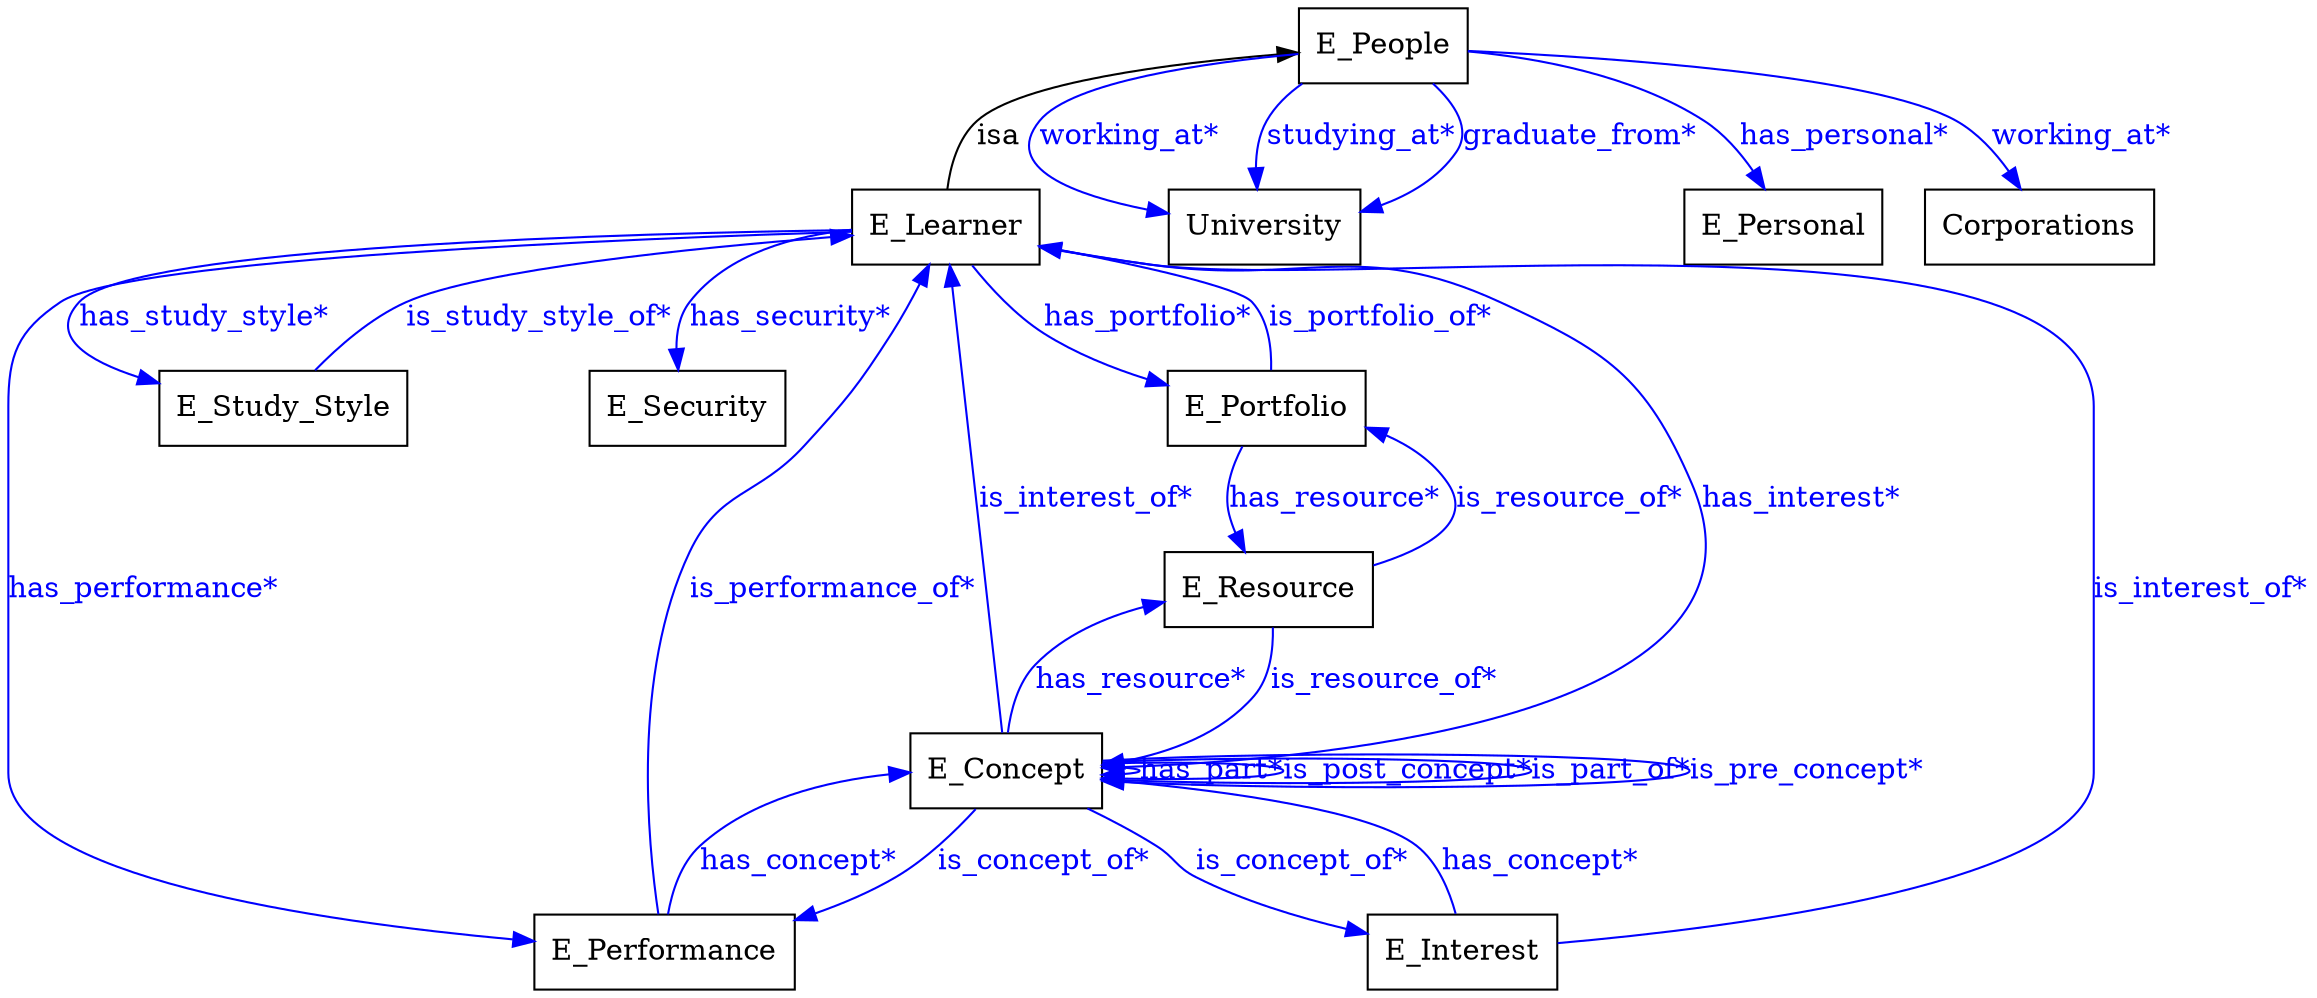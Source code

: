 digraph elearning {
	node [label="\N"];
	graph [bb="0,0,954,476"];
	"http://www.owl-ontologies.com/e-learning.owl#E_Learner" [label=E_Learner, shape=box, color="0.0,0.0,0.0", fontcolor="0.0,0.0,0.0", pos="387,370", width="1.0278", height="0.5"];
	"http://www.owl-ontologies.com/e-learning.owl#E_People" [label=E_People, shape=box, color="0.0,0.0,0.0", fontcolor="0.0,0.0,0.0", pos="566,458", width="0.97222", height="0.5"];
	"http://www.owl-ontologies.com/e-learning.owl#E_Portfolio" [label=E_Portfolio, shape=box, color="0.0,0.0,0.0", fontcolor="0.0,0.0,0.0", pos="522,282", width="1.1389", height="0.5"];
	"http://www.owl-ontologies.com/e-learning.owl#E_Study_Style" [label=E_Study_Style, shape=box, color="0.0,0.0,0.0", fontcolor="0.0,0.0,0.0", pos="115,282", width="1.3889", height="0.5"];
	"http://www.owl-ontologies.com/e-learning.owl#E_Security" [label=E_Security, shape=box, color="0.0,0.0,0.0", fontcolor="0.0,0.0,0.0", pos="283,282", width="1.0833", height="0.5"];
	"http://www.owl-ontologies.com/e-learning.owl#E_Concept" [label=E_Concept, shape=box, color="0.0,0.0,0.0", fontcolor="0.0,0.0,0.0", pos="416,106", width="1.1111", height="0.5"];
	"http://www.owl-ontologies.com/e-learning.owl#E_Performance" [label=E_Performance, shape=box, color="0.0,0.0,0.0", fontcolor="0.0,0.0,0.0", pos="274,18", width="1.4444", height="0.5"];
	"http://www.owl-ontologies.com/e-learning.owl#University" [label=University, shape=box, color="0.0,0.0,0.0", fontcolor="0.0,0.0,0.0", pos="519,370", width=1, height="0.5"];
	"http://www.owl-ontologies.com/e-learning.owl#E_Personal" [label=E_Personal, shape=box, color="0.0,0.0,0.0", fontcolor="0.0,0.0,0.0", pos="726,370", width="1.1111", height="0.5"];
	"http://www.owl-ontologies.com/e-learning.owl#E_Interest" [label=E_Interest, shape=box, color="0.0,0.0,0.0", fontcolor="0.0,0.0,0.0", pos="615,18", width="1.0278", height="0.5"];
	"http://www.owl-ontologies.com/e-learning.owl#Corporations" [label=Corporations, shape=box, color="0.0,0.0,0.0", fontcolor="0.0,0.0,0.0", pos="830,370", width="1.25", height="0.5"];
	"http://www.owl-ontologies.com/e-learning.owl#E_Resource" [label=E_Resource, shape=box, color="0.0,0.0,0.0", fontcolor="0.0,0.0,0.0", pos="522,194", width="1.1944", height="0.5"];
	"http://www.owl-ontologies.com/e-learning.owl#E_People" -> "http://www.owl-ontologies.com/e-learning.owl#E_Learner" [dir=back, label=isa, color="0.0,0.0,0.0", fontcolor="0.0,0.0,0.0", pos="s,530.79,454.37 520.74,453.13 478.64,447.71 419.93,437.61 403,422 393.63,413.36 389.69,399.37 388.06,388.08", lp="411,414"];
	"http://www.owl-ontologies.com/e-learning.owl#E_Learner" -> "http://www.owl-ontologies.com/e-learning.owl#E_Portfolio" [label="has_portfolio*", color="0.6666667,1.0,1.0", fontcolor="0.6666667,1.0,1.0", style=filled, pos="e,480.63,294.57 400.15,351.71 408.77,340.77 420.85,327.23 434,318 445.2,310.14 458.37,303.6 471.06,298.34", lp="475,326"];
	"http://www.owl-ontologies.com/e-learning.owl#E_Learner" -> "http://www.owl-ontologies.com/e-learning.owl#E_Study_Style" [label="has_study_style*", color="0.6666667,1.0,1.0", fontcolor="0.6666667,1.0,1.0", style=filled, pos="e,64.867,295.67 349.93,368.97 263.61,366.2 54.903,357.14 34,334 21.373,320.02 35.575,308.27 55.425,299.49", lp="82.5,326"];
	"http://www.owl-ontologies.com/e-learning.owl#E_Learner" -> "http://www.owl-ontologies.com/e-learning.owl#E_Security" [label="has_security*", color="0.6666667,1.0,1.0", fontcolor="0.6666667,1.0,1.0", style=filled, pos="e,278.48,300.48 349.97,361.77 323.81,355.12 292.03,345.08 284,334 279.16,327.32 277.65,318.78 277.7,310.56", lp="322.5,326"];
	"http://www.owl-ontologies.com/e-learning.owl#E_Learner" -> "http://www.owl-ontologies.com/e-learning.owl#E_Concept" [label="has_interest*", color="0.6666667,1.0,1.0", fontcolor="0.6666667,1.0,1.0", style=filled, pos="e,456.3,109.73 424.13,361.62 439.51,358.34 457.56,354.71 474,352 538.51,341.37 563.42,366.77 620,334 662.31,309.5 670.54,292.38 \
686,246 703.01,194.96 641.25,156.08 618,142 593.13,126.93 517.83,116.44 466.54,110.82", lp="724.5,238"];
	"http://www.owl-ontologies.com/e-learning.owl#E_Learner" -> "http://www.owl-ontologies.com/e-learning.owl#E_Performance" [label="has_performance*", color="0.6666667,1.0,1.0", fontcolor="0.6666667,1.0,1.0", style=filled, pos="e,221.82,23.973 349.73,368.31 262.85,364.09 52.258,352.09 26,334 4.722,319.34 0,307.84 0,282 0,282 0,282 0,106 0,61.8 130.88,36.661\
 211.73,25.349", lp="52,194"];
	"http://www.owl-ontologies.com/e-learning.owl#E_Performance" -> "http://www.owl-ontologies.com/e-learning.owl#E_Learner" [label="is_performance_of*", color="0.6666667,1.0,1.0", fontcolor="0.6666667,1.0,1.0", style=filled, pos="e,378.05,351.61 271.56,36.217 267.61,71.599 262.49,151.45 287,212 298.36,240.06 313.79,239.09 331,264 346.61,286.59 348.19,293.72\
 361,318 365.15,325.87 369.53,334.49 373.48,342.4", lp="344,194"];
	"http://www.owl-ontologies.com/e-learning.owl#E_Performance" -> "http://www.owl-ontologies.com/e-learning.owl#E_Concept" [label="has_concept*", color="0.6666667,1.0,1.0", fontcolor="0.6666667,1.0,1.0", style=filled, pos="e,375.78,98.487 276.05,36.164 278.22,47.346 282.72,61.18 292,70 302.91,80.372 336.51,89.77 365.98,96.362", lp="331.5,62"];
	"http://www.owl-ontologies.com/e-learning.owl#E_Study_Style" -> "http://www.owl-ontologies.com/e-learning.owl#E_Learner" [label="is_study_style_of*", color="0.6666667,1.0,1.0", fontcolor="0.6666667,1.0,1.0", style=filled, pos="e,349.63,366.6 128.5,300.08 138.18,311.68 152.25,326.01 168,334 197.22,348.82 284.24,359.83 339.39,365.56", lp="221.5,326"];
	"http://www.owl-ontologies.com/e-learning.owl#E_Interest" -> "http://www.owl-ontologies.com/e-learning.owl#E_Learner" [label="is_interest_of*", color="0.6666667,1.0,1.0", fontcolor="0.6666667,1.0,1.0", style=filled, pos="e,424.11,361.48 652.22,22.883 723.23,33.243 871,60.295 871,106 871,282 871,282 871,282 871,371.58 562.52,338.22 474,352 461.01,354.02\
 447.03,356.69 434.16,359.36", lp="912.5,194"];
	"http://www.owl-ontologies.com/e-learning.owl#E_Interest" -> "http://www.owl-ontologies.com/e-learning.owl#E_Concept" [label="has_concept*", color="0.6666667,1.0,1.0", fontcolor="0.6666667,1.0,1.0", style=filled, pos="e,456.33,102.17 611.83,36.002 608.88,47.411 603.32,61.559 593,70 573.93,85.597 511.6,95.61 466.29,101.02", lp="643.5,62"];
	"http://www.owl-ontologies.com/e-learning.owl#E_Resource" -> "http://www.owl-ontologies.com/e-learning.owl#E_Concept" [label="is_resource_of*", color="0.6666667,1.0,1.0", fontcolor="0.6666667,1.0,1.0", style=filled, pos="e,456.18,115.83 524.38,175.84 524.81,164.93 523.45,151.4 516,142 509.24,133.47 487.49,125.16 465.99,118.68", lp="568.5,150"];
	"http://www.owl-ontologies.com/e-learning.owl#E_Resource" -> "http://www.owl-ontologies.com/e-learning.owl#E_Portfolio" [label="is_resource_of*", color="0.6666667,1.0,1.0", fontcolor="0.6666667,1.0,1.0", style=filled, pos="e,563.34,268.54 565.43,209.15 583.43,218.05 598.22,230.58 589,246 584.85,252.93 578.87,258.61 572.15,263.23", lp="636.5,238"];
	"http://www.owl-ontologies.com/e-learning.owl#E_Portfolio" -> "http://www.owl-ontologies.com/e-learning.owl#E_Learner" [label="is_portfolio_of*", color="0.6666667,1.0,1.0", fontcolor="0.6666667,1.0,1.0", style=filled, pos="e,424.26,361.82 524.62,300.36 525.14,311.34 523.79,324.88 516,334 510.45,340.5 468.75,351.4 434.23,359.51", lp="570,326"];
	"http://www.owl-ontologies.com/e-learning.owl#E_Portfolio" -> "http://www.owl-ontologies.com/e-learning.owl#E_Resource" [label="has_resource*", color="0.6666667,1.0,1.0", fontcolor="0.6666667,1.0,1.0", style=filled, pos="e,509.52,212.47 510.12,263.64 507.21,258.18 504.5,252.04 503,246 501.02,238 502.5,229.52 505.34,221.78", lp="544,238"];
	"http://www.owl-ontologies.com/e-learning.owl#E_People" -> "http://www.owl-ontologies.com/e-learning.owl#University" [label="working_at*", color="0.6666667,1.0,1.0", fontcolor="0.6666667,1.0,1.0", style=filled, pos="e,482.93,376.52 530.9,453.8 494.02,448.58 439.63,438.31 427,422 410.69,400.92 442.52,387.02 473.1,378.94", lp="462,414"];
	"http://www.owl-ontologies.com/e-learning.owl#E_People" -> "http://www.owl-ontologies.com/e-learning.owl#Corporations" [label="working_at*", color="0.6666667,1.0,1.0", fontcolor="0.6666667,1.0,1.0", style=filled, pos="e,820.12,388.09 601.43,455.34 655.84,450.74 756.94,440.04 788,422 798.53,415.89 807.48,406.05 814.38,396.58", lp="841,414"];
	"http://www.owl-ontologies.com/e-learning.owl#E_People" -> "http://www.owl-ontologies.com/e-learning.owl#University" [label="studying_at*", color="0.6666667,1.0,1.0", fontcolor="0.6666667,1.0,1.0", style=filled, pos="e,515.63,388.24 534.86,439.86 528.89,434.87 523.44,428.9 520,422 516.41,414.81 515.2,406.33 515.14,398.34", lp="556,414"];
	"http://www.owl-ontologies.com/e-learning.owl#E_People" -> "http://www.owl-ontologies.com/e-learning.owl#E_Personal" [label="has_personal*", color="0.6666667,1.0,1.0", fontcolor="0.6666667,1.0,1.0", style=filled, pos="e,716.48,388.03 601.15,453.57 626.78,448.98 661.37,439.85 687,422 696.47,415.4 704.6,405.77 710.95,396.59", lp="743.5,414"];
	"http://www.owl-ontologies.com/e-learning.owl#E_People" -> "http://www.owl-ontologies.com/e-learning.owl#University" [label="graduate_from*", color="0.6666667,1.0,1.0", fontcolor="0.6666667,1.0,1.0", style=filled, pos="e,555.14,378.89 584.5,439.75 592.52,429.57 598.72,416.8 592,406 585.59,395.69 575.25,388.24 564.35,382.9", lp="638.5,414"];
	"http://www.owl-ontologies.com/e-learning.owl#E_Concept" -> "http://www.owl-ontologies.com/e-learning.owl#E_Concept" [label="has_part*", color="0.6666667,1.0,1.0", fontcolor="0.6666667,1.0,1.0", style=filled, pos="e,456.12,103.96 456.12,108.04 466.33,107.9 474,107.22 474,106 474,105.23 471,104.68 466.26,104.34", lp="501.5,106"];
	"http://www.owl-ontologies.com/e-learning.owl#E_Concept" -> "http://www.owl-ontologies.com/e-learning.owl#E_Concept" [label="is_post_concept*", color="0.6666667,1.0,1.0", fontcolor="0.6666667,1.0,1.0", style=filled, pos="e,456.07,93.562 456.07,118.44 489.66,122.71 529,118.56 529,106 529,94.666 496.96,90.183 466.03,92.552", lp="579.5,106"];
	"http://www.owl-ontologies.com/e-learning.owl#E_Concept" -> "http://www.owl-ontologies.com/e-learning.owl#E_Concept" [label="is_part_of*", color="0.6666667,1.0,1.0", fontcolor="0.6666667,1.0,1.0", style=filled, pos="e,456.23,94.767 456.23,117.23 520.18,126.42 630,122.67 630,106 630,90.176 531.05,85.998 466.31,93.468", lp="662.5,106"];
	"http://www.owl-ontologies.com/e-learning.owl#E_Concept" -> "http://www.owl-ontologies.com/e-learning.owl#E_Interest" [label="is_concept_of*", color="0.6666667,1.0,1.0", fontcolor="0.6666667,1.0,1.0", style=filled, pos="e,577.79,26.278 450.07,87.987 459.9,82.485 470.52,76.234 480,70 489.8,63.553 490.58,59.403 501,54 521.99,43.11 546.89,34.782 568.05\
,28.893", lp="545,62"];
	"http://www.owl-ontologies.com/e-learning.owl#E_Concept" -> "http://www.owl-ontologies.com/e-learning.owl#E_Performance" [label="is_concept_of*", color="0.6666667,1.0,1.0", fontcolor="0.6666667,1.0,1.0", style=filled, pos="e,326.2,31.977 403.67,87.54 395.51,76.526 383.95,62.982 371,54 360.3,46.576 347.87,40.47 335.56,35.53", lp="432,62"];
	"http://www.owl-ontologies.com/e-learning.owl#E_Concept" -> "http://www.owl-ontologies.com/e-learning.owl#E_Concept" [label="is_pre_concept*", color="0.6666667,1.0,1.0", fontcolor="0.6666667,1.0,1.0", style=filled, pos="e,456.19,94.828 456.19,117.17 536.23,129.38 695,125.66 695,106 695,87.131 548.69,82.944 466.17,93.439", lp="742,106"];
	"http://www.owl-ontologies.com/e-learning.owl#E_Concept" -> "http://www.owl-ontologies.com/e-learning.owl#E_Learner" [label="is_interest_of*", color="0.6666667,1.0,1.0", fontcolor="0.6666667,1.0,1.0", style=filled, pos="e,388.99,351.85 413.99,124.27 409.01,169.62 396.05,287.58 390.09,341.88", lp="444.5,238"];
	"http://www.owl-ontologies.com/e-learning.owl#E_Concept" -> "http://www.owl-ontologies.com/e-learning.owl#E_Resource" [label="has_resource*", color="0.6666667,1.0,1.0", fontcolor="0.6666667,1.0,1.0", style=filled, pos="e,478.64,185.94 416.88,124.31 418.3,135.27 421.77,148.81 430,158 440.23,169.42 454.53,177.25 468.81,182.61", lp="471,150"];
}
